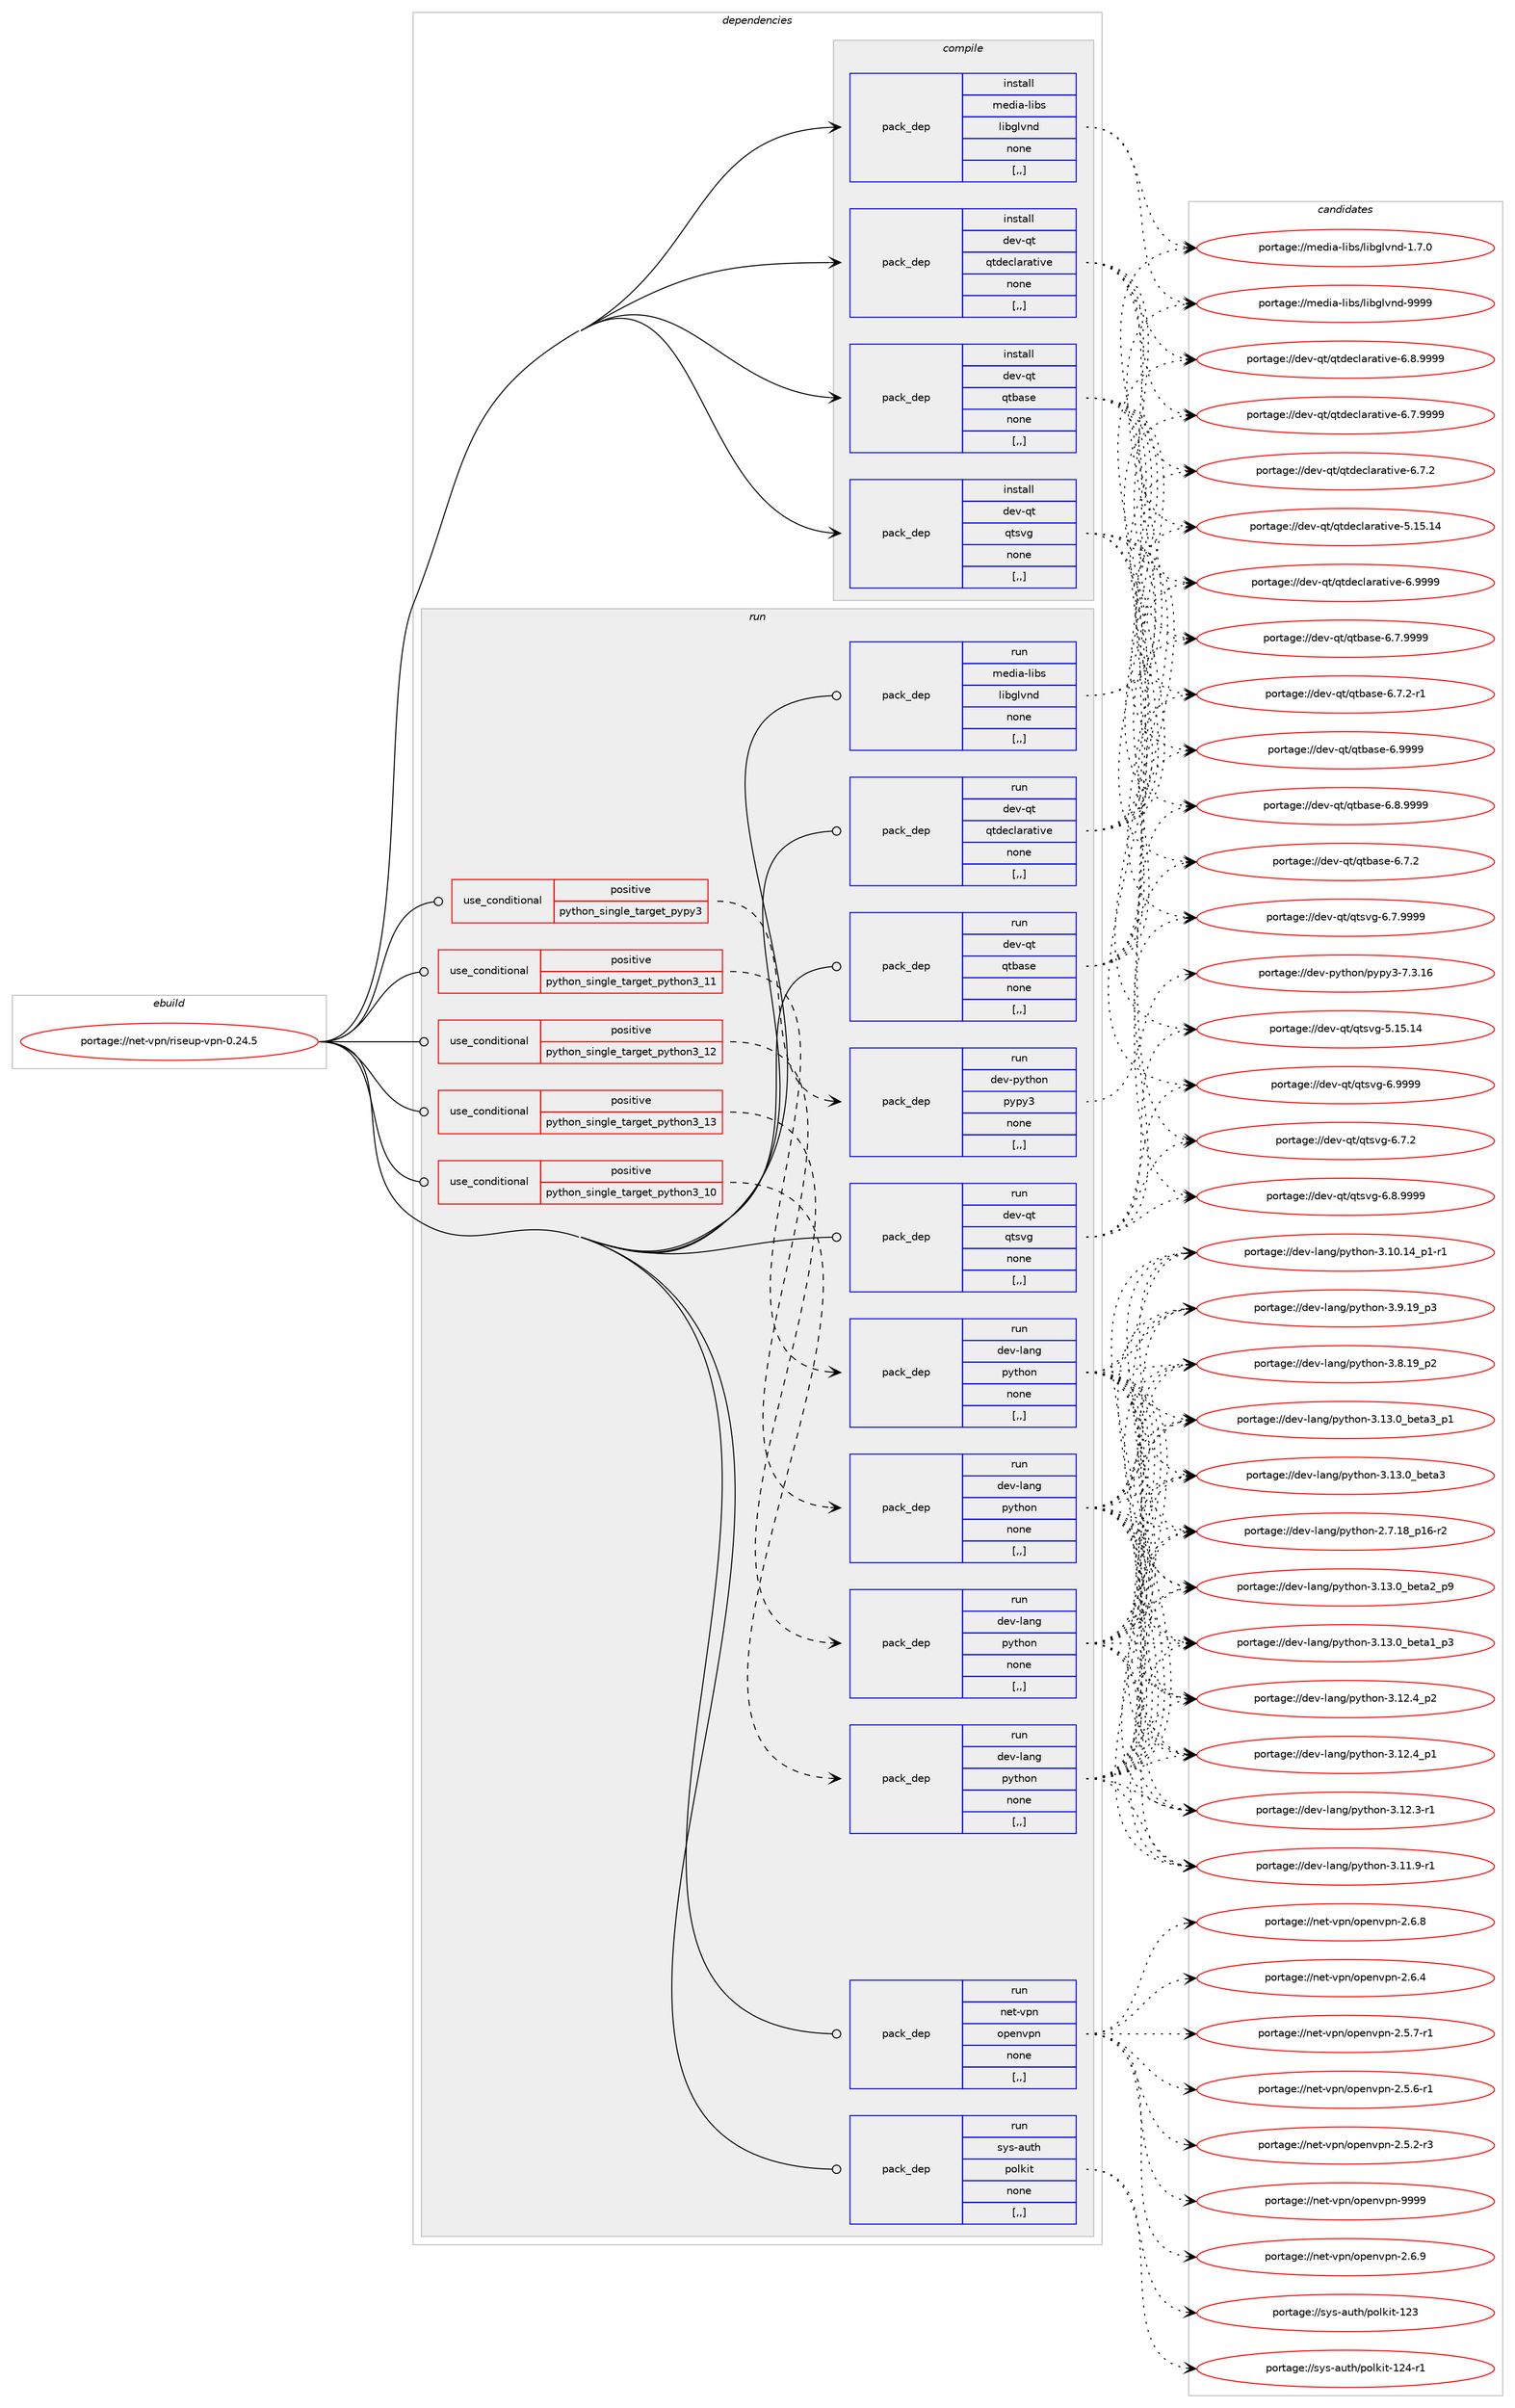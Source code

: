digraph prolog {

# *************
# Graph options
# *************

newrank=true;
concentrate=true;
compound=true;
graph [rankdir=LR,fontname=Helvetica,fontsize=10,ranksep=1.5];#, ranksep=2.5, nodesep=0.2];
edge  [arrowhead=vee];
node  [fontname=Helvetica,fontsize=10];

# **********
# The ebuild
# **********

subgraph cluster_leftcol {
color=gray;
label=<<i>ebuild</i>>;
id [label="portage://net-vpn/riseup-vpn-0.24.5", color=red, width=4, href="../net-vpn/riseup-vpn-0.24.5.svg"];
}

# ****************
# The dependencies
# ****************

subgraph cluster_midcol {
color=gray;
label=<<i>dependencies</i>>;
subgraph cluster_compile {
fillcolor="#eeeeee";
style=filled;
label=<<i>compile</i>>;
subgraph pack280435 {
dependency385045 [label=<<TABLE BORDER="0" CELLBORDER="1" CELLSPACING="0" CELLPADDING="4" WIDTH="220"><TR><TD ROWSPAN="6" CELLPADDING="30">pack_dep</TD></TR><TR><TD WIDTH="110">install</TD></TR><TR><TD>dev-qt</TD></TR><TR><TD>qtbase</TD></TR><TR><TD>none</TD></TR><TR><TD>[,,]</TD></TR></TABLE>>, shape=none, color=blue];
}
id:e -> dependency385045:w [weight=20,style="solid",arrowhead="vee"];
subgraph pack280436 {
dependency385046 [label=<<TABLE BORDER="0" CELLBORDER="1" CELLSPACING="0" CELLPADDING="4" WIDTH="220"><TR><TD ROWSPAN="6" CELLPADDING="30">pack_dep</TD></TR><TR><TD WIDTH="110">install</TD></TR><TR><TD>dev-qt</TD></TR><TR><TD>qtdeclarative</TD></TR><TR><TD>none</TD></TR><TR><TD>[,,]</TD></TR></TABLE>>, shape=none, color=blue];
}
id:e -> dependency385046:w [weight=20,style="solid",arrowhead="vee"];
subgraph pack280437 {
dependency385047 [label=<<TABLE BORDER="0" CELLBORDER="1" CELLSPACING="0" CELLPADDING="4" WIDTH="220"><TR><TD ROWSPAN="6" CELLPADDING="30">pack_dep</TD></TR><TR><TD WIDTH="110">install</TD></TR><TR><TD>dev-qt</TD></TR><TR><TD>qtsvg</TD></TR><TR><TD>none</TD></TR><TR><TD>[,,]</TD></TR></TABLE>>, shape=none, color=blue];
}
id:e -> dependency385047:w [weight=20,style="solid",arrowhead="vee"];
subgraph pack280438 {
dependency385048 [label=<<TABLE BORDER="0" CELLBORDER="1" CELLSPACING="0" CELLPADDING="4" WIDTH="220"><TR><TD ROWSPAN="6" CELLPADDING="30">pack_dep</TD></TR><TR><TD WIDTH="110">install</TD></TR><TR><TD>media-libs</TD></TR><TR><TD>libglvnd</TD></TR><TR><TD>none</TD></TR><TR><TD>[,,]</TD></TR></TABLE>>, shape=none, color=blue];
}
id:e -> dependency385048:w [weight=20,style="solid",arrowhead="vee"];
}
subgraph cluster_compileandrun {
fillcolor="#eeeeee";
style=filled;
label=<<i>compile and run</i>>;
}
subgraph cluster_run {
fillcolor="#eeeeee";
style=filled;
label=<<i>run</i>>;
subgraph cond101819 {
dependency385049 [label=<<TABLE BORDER="0" CELLBORDER="1" CELLSPACING="0" CELLPADDING="4"><TR><TD ROWSPAN="3" CELLPADDING="10">use_conditional</TD></TR><TR><TD>positive</TD></TR><TR><TD>python_single_target_pypy3</TD></TR></TABLE>>, shape=none, color=red];
subgraph pack280439 {
dependency385050 [label=<<TABLE BORDER="0" CELLBORDER="1" CELLSPACING="0" CELLPADDING="4" WIDTH="220"><TR><TD ROWSPAN="6" CELLPADDING="30">pack_dep</TD></TR><TR><TD WIDTH="110">run</TD></TR><TR><TD>dev-python</TD></TR><TR><TD>pypy3</TD></TR><TR><TD>none</TD></TR><TR><TD>[,,]</TD></TR></TABLE>>, shape=none, color=blue];
}
dependency385049:e -> dependency385050:w [weight=20,style="dashed",arrowhead="vee"];
}
id:e -> dependency385049:w [weight=20,style="solid",arrowhead="odot"];
subgraph cond101820 {
dependency385051 [label=<<TABLE BORDER="0" CELLBORDER="1" CELLSPACING="0" CELLPADDING="4"><TR><TD ROWSPAN="3" CELLPADDING="10">use_conditional</TD></TR><TR><TD>positive</TD></TR><TR><TD>python_single_target_python3_10</TD></TR></TABLE>>, shape=none, color=red];
subgraph pack280440 {
dependency385052 [label=<<TABLE BORDER="0" CELLBORDER="1" CELLSPACING="0" CELLPADDING="4" WIDTH="220"><TR><TD ROWSPAN="6" CELLPADDING="30">pack_dep</TD></TR><TR><TD WIDTH="110">run</TD></TR><TR><TD>dev-lang</TD></TR><TR><TD>python</TD></TR><TR><TD>none</TD></TR><TR><TD>[,,]</TD></TR></TABLE>>, shape=none, color=blue];
}
dependency385051:e -> dependency385052:w [weight=20,style="dashed",arrowhead="vee"];
}
id:e -> dependency385051:w [weight=20,style="solid",arrowhead="odot"];
subgraph cond101821 {
dependency385053 [label=<<TABLE BORDER="0" CELLBORDER="1" CELLSPACING="0" CELLPADDING="4"><TR><TD ROWSPAN="3" CELLPADDING="10">use_conditional</TD></TR><TR><TD>positive</TD></TR><TR><TD>python_single_target_python3_11</TD></TR></TABLE>>, shape=none, color=red];
subgraph pack280441 {
dependency385054 [label=<<TABLE BORDER="0" CELLBORDER="1" CELLSPACING="0" CELLPADDING="4" WIDTH="220"><TR><TD ROWSPAN="6" CELLPADDING="30">pack_dep</TD></TR><TR><TD WIDTH="110">run</TD></TR><TR><TD>dev-lang</TD></TR><TR><TD>python</TD></TR><TR><TD>none</TD></TR><TR><TD>[,,]</TD></TR></TABLE>>, shape=none, color=blue];
}
dependency385053:e -> dependency385054:w [weight=20,style="dashed",arrowhead="vee"];
}
id:e -> dependency385053:w [weight=20,style="solid",arrowhead="odot"];
subgraph cond101822 {
dependency385055 [label=<<TABLE BORDER="0" CELLBORDER="1" CELLSPACING="0" CELLPADDING="4"><TR><TD ROWSPAN="3" CELLPADDING="10">use_conditional</TD></TR><TR><TD>positive</TD></TR><TR><TD>python_single_target_python3_12</TD></TR></TABLE>>, shape=none, color=red];
subgraph pack280442 {
dependency385056 [label=<<TABLE BORDER="0" CELLBORDER="1" CELLSPACING="0" CELLPADDING="4" WIDTH="220"><TR><TD ROWSPAN="6" CELLPADDING="30">pack_dep</TD></TR><TR><TD WIDTH="110">run</TD></TR><TR><TD>dev-lang</TD></TR><TR><TD>python</TD></TR><TR><TD>none</TD></TR><TR><TD>[,,]</TD></TR></TABLE>>, shape=none, color=blue];
}
dependency385055:e -> dependency385056:w [weight=20,style="dashed",arrowhead="vee"];
}
id:e -> dependency385055:w [weight=20,style="solid",arrowhead="odot"];
subgraph cond101823 {
dependency385057 [label=<<TABLE BORDER="0" CELLBORDER="1" CELLSPACING="0" CELLPADDING="4"><TR><TD ROWSPAN="3" CELLPADDING="10">use_conditional</TD></TR><TR><TD>positive</TD></TR><TR><TD>python_single_target_python3_13</TD></TR></TABLE>>, shape=none, color=red];
subgraph pack280443 {
dependency385058 [label=<<TABLE BORDER="0" CELLBORDER="1" CELLSPACING="0" CELLPADDING="4" WIDTH="220"><TR><TD ROWSPAN="6" CELLPADDING="30">pack_dep</TD></TR><TR><TD WIDTH="110">run</TD></TR><TR><TD>dev-lang</TD></TR><TR><TD>python</TD></TR><TR><TD>none</TD></TR><TR><TD>[,,]</TD></TR></TABLE>>, shape=none, color=blue];
}
dependency385057:e -> dependency385058:w [weight=20,style="dashed",arrowhead="vee"];
}
id:e -> dependency385057:w [weight=20,style="solid",arrowhead="odot"];
subgraph pack280444 {
dependency385059 [label=<<TABLE BORDER="0" CELLBORDER="1" CELLSPACING="0" CELLPADDING="4" WIDTH="220"><TR><TD ROWSPAN="6" CELLPADDING="30">pack_dep</TD></TR><TR><TD WIDTH="110">run</TD></TR><TR><TD>dev-qt</TD></TR><TR><TD>qtbase</TD></TR><TR><TD>none</TD></TR><TR><TD>[,,]</TD></TR></TABLE>>, shape=none, color=blue];
}
id:e -> dependency385059:w [weight=20,style="solid",arrowhead="odot"];
subgraph pack280445 {
dependency385060 [label=<<TABLE BORDER="0" CELLBORDER="1" CELLSPACING="0" CELLPADDING="4" WIDTH="220"><TR><TD ROWSPAN="6" CELLPADDING="30">pack_dep</TD></TR><TR><TD WIDTH="110">run</TD></TR><TR><TD>dev-qt</TD></TR><TR><TD>qtdeclarative</TD></TR><TR><TD>none</TD></TR><TR><TD>[,,]</TD></TR></TABLE>>, shape=none, color=blue];
}
id:e -> dependency385060:w [weight=20,style="solid",arrowhead="odot"];
subgraph pack280446 {
dependency385061 [label=<<TABLE BORDER="0" CELLBORDER="1" CELLSPACING="0" CELLPADDING="4" WIDTH="220"><TR><TD ROWSPAN="6" CELLPADDING="30">pack_dep</TD></TR><TR><TD WIDTH="110">run</TD></TR><TR><TD>dev-qt</TD></TR><TR><TD>qtsvg</TD></TR><TR><TD>none</TD></TR><TR><TD>[,,]</TD></TR></TABLE>>, shape=none, color=blue];
}
id:e -> dependency385061:w [weight=20,style="solid",arrowhead="odot"];
subgraph pack280447 {
dependency385062 [label=<<TABLE BORDER="0" CELLBORDER="1" CELLSPACING="0" CELLPADDING="4" WIDTH="220"><TR><TD ROWSPAN="6" CELLPADDING="30">pack_dep</TD></TR><TR><TD WIDTH="110">run</TD></TR><TR><TD>media-libs</TD></TR><TR><TD>libglvnd</TD></TR><TR><TD>none</TD></TR><TR><TD>[,,]</TD></TR></TABLE>>, shape=none, color=blue];
}
id:e -> dependency385062:w [weight=20,style="solid",arrowhead="odot"];
subgraph pack280448 {
dependency385063 [label=<<TABLE BORDER="0" CELLBORDER="1" CELLSPACING="0" CELLPADDING="4" WIDTH="220"><TR><TD ROWSPAN="6" CELLPADDING="30">pack_dep</TD></TR><TR><TD WIDTH="110">run</TD></TR><TR><TD>net-vpn</TD></TR><TR><TD>openvpn</TD></TR><TR><TD>none</TD></TR><TR><TD>[,,]</TD></TR></TABLE>>, shape=none, color=blue];
}
id:e -> dependency385063:w [weight=20,style="solid",arrowhead="odot"];
subgraph pack280449 {
dependency385064 [label=<<TABLE BORDER="0" CELLBORDER="1" CELLSPACING="0" CELLPADDING="4" WIDTH="220"><TR><TD ROWSPAN="6" CELLPADDING="30">pack_dep</TD></TR><TR><TD WIDTH="110">run</TD></TR><TR><TD>sys-auth</TD></TR><TR><TD>polkit</TD></TR><TR><TD>none</TD></TR><TR><TD>[,,]</TD></TR></TABLE>>, shape=none, color=blue];
}
id:e -> dependency385064:w [weight=20,style="solid",arrowhead="odot"];
}
}

# **************
# The candidates
# **************

subgraph cluster_choices {
rank=same;
color=gray;
label=<<i>candidates</i>>;

subgraph choice280435 {
color=black;
nodesep=1;
choice1001011184511311647113116989711510145544657575757 [label="portage://dev-qt/qtbase-6.9999", color=red, width=4,href="../dev-qt/qtbase-6.9999.svg"];
choice10010111845113116471131169897115101455446564657575757 [label="portage://dev-qt/qtbase-6.8.9999", color=red, width=4,href="../dev-qt/qtbase-6.8.9999.svg"];
choice10010111845113116471131169897115101455446554657575757 [label="portage://dev-qt/qtbase-6.7.9999", color=red, width=4,href="../dev-qt/qtbase-6.7.9999.svg"];
choice100101118451131164711311698971151014554465546504511449 [label="portage://dev-qt/qtbase-6.7.2-r1", color=red, width=4,href="../dev-qt/qtbase-6.7.2-r1.svg"];
choice10010111845113116471131169897115101455446554650 [label="portage://dev-qt/qtbase-6.7.2", color=red, width=4,href="../dev-qt/qtbase-6.7.2.svg"];
dependency385045:e -> choice1001011184511311647113116989711510145544657575757:w [style=dotted,weight="100"];
dependency385045:e -> choice10010111845113116471131169897115101455446564657575757:w [style=dotted,weight="100"];
dependency385045:e -> choice10010111845113116471131169897115101455446554657575757:w [style=dotted,weight="100"];
dependency385045:e -> choice100101118451131164711311698971151014554465546504511449:w [style=dotted,weight="100"];
dependency385045:e -> choice10010111845113116471131169897115101455446554650:w [style=dotted,weight="100"];
}
subgraph choice280436 {
color=black;
nodesep=1;
choice100101118451131164711311610010199108971149711610511810145544657575757 [label="portage://dev-qt/qtdeclarative-6.9999", color=red, width=4,href="../dev-qt/qtdeclarative-6.9999.svg"];
choice1001011184511311647113116100101991089711497116105118101455446564657575757 [label="portage://dev-qt/qtdeclarative-6.8.9999", color=red, width=4,href="../dev-qt/qtdeclarative-6.8.9999.svg"];
choice1001011184511311647113116100101991089711497116105118101455446554657575757 [label="portage://dev-qt/qtdeclarative-6.7.9999", color=red, width=4,href="../dev-qt/qtdeclarative-6.7.9999.svg"];
choice1001011184511311647113116100101991089711497116105118101455446554650 [label="portage://dev-qt/qtdeclarative-6.7.2", color=red, width=4,href="../dev-qt/qtdeclarative-6.7.2.svg"];
choice10010111845113116471131161001019910897114971161051181014553464953464952 [label="portage://dev-qt/qtdeclarative-5.15.14", color=red, width=4,href="../dev-qt/qtdeclarative-5.15.14.svg"];
dependency385046:e -> choice100101118451131164711311610010199108971149711610511810145544657575757:w [style=dotted,weight="100"];
dependency385046:e -> choice1001011184511311647113116100101991089711497116105118101455446564657575757:w [style=dotted,weight="100"];
dependency385046:e -> choice1001011184511311647113116100101991089711497116105118101455446554657575757:w [style=dotted,weight="100"];
dependency385046:e -> choice1001011184511311647113116100101991089711497116105118101455446554650:w [style=dotted,weight="100"];
dependency385046:e -> choice10010111845113116471131161001019910897114971161051181014553464953464952:w [style=dotted,weight="100"];
}
subgraph choice280437 {
color=black;
nodesep=1;
choice100101118451131164711311611511810345544657575757 [label="portage://dev-qt/qtsvg-6.9999", color=red, width=4,href="../dev-qt/qtsvg-6.9999.svg"];
choice1001011184511311647113116115118103455446564657575757 [label="portage://dev-qt/qtsvg-6.8.9999", color=red, width=4,href="../dev-qt/qtsvg-6.8.9999.svg"];
choice1001011184511311647113116115118103455446554657575757 [label="portage://dev-qt/qtsvg-6.7.9999", color=red, width=4,href="../dev-qt/qtsvg-6.7.9999.svg"];
choice1001011184511311647113116115118103455446554650 [label="portage://dev-qt/qtsvg-6.7.2", color=red, width=4,href="../dev-qt/qtsvg-6.7.2.svg"];
choice10010111845113116471131161151181034553464953464952 [label="portage://dev-qt/qtsvg-5.15.14", color=red, width=4,href="../dev-qt/qtsvg-5.15.14.svg"];
dependency385047:e -> choice100101118451131164711311611511810345544657575757:w [style=dotted,weight="100"];
dependency385047:e -> choice1001011184511311647113116115118103455446564657575757:w [style=dotted,weight="100"];
dependency385047:e -> choice1001011184511311647113116115118103455446554657575757:w [style=dotted,weight="100"];
dependency385047:e -> choice1001011184511311647113116115118103455446554650:w [style=dotted,weight="100"];
dependency385047:e -> choice10010111845113116471131161151181034553464953464952:w [style=dotted,weight="100"];
}
subgraph choice280438 {
color=black;
nodesep=1;
choice10910110010597451081059811547108105981031081181101004557575757 [label="portage://media-libs/libglvnd-9999", color=red, width=4,href="../media-libs/libglvnd-9999.svg"];
choice1091011001059745108105981154710810598103108118110100454946554648 [label="portage://media-libs/libglvnd-1.7.0", color=red, width=4,href="../media-libs/libglvnd-1.7.0.svg"];
dependency385048:e -> choice10910110010597451081059811547108105981031081181101004557575757:w [style=dotted,weight="100"];
dependency385048:e -> choice1091011001059745108105981154710810598103108118110100454946554648:w [style=dotted,weight="100"];
}
subgraph choice280439 {
color=black;
nodesep=1;
choice10010111845112121116104111110471121211121215145554651464954 [label="portage://dev-python/pypy3-7.3.16", color=red, width=4,href="../dev-python/pypy3-7.3.16.svg"];
dependency385050:e -> choice10010111845112121116104111110471121211121215145554651464954:w [style=dotted,weight="100"];
}
subgraph choice280440 {
color=black;
nodesep=1;
choice10010111845108971101034711212111610411111045514649514648959810111697519511249 [label="portage://dev-lang/python-3.13.0_beta3_p1", color=red, width=4,href="../dev-lang/python-3.13.0_beta3_p1.svg"];
choice1001011184510897110103471121211161041111104551464951464895981011169751 [label="portage://dev-lang/python-3.13.0_beta3", color=red, width=4,href="../dev-lang/python-3.13.0_beta3.svg"];
choice10010111845108971101034711212111610411111045514649514648959810111697509511257 [label="portage://dev-lang/python-3.13.0_beta2_p9", color=red, width=4,href="../dev-lang/python-3.13.0_beta2_p9.svg"];
choice10010111845108971101034711212111610411111045514649514648959810111697499511251 [label="portage://dev-lang/python-3.13.0_beta1_p3", color=red, width=4,href="../dev-lang/python-3.13.0_beta1_p3.svg"];
choice100101118451089711010347112121116104111110455146495046529511250 [label="portage://dev-lang/python-3.12.4_p2", color=red, width=4,href="../dev-lang/python-3.12.4_p2.svg"];
choice100101118451089711010347112121116104111110455146495046529511249 [label="portage://dev-lang/python-3.12.4_p1", color=red, width=4,href="../dev-lang/python-3.12.4_p1.svg"];
choice100101118451089711010347112121116104111110455146495046514511449 [label="portage://dev-lang/python-3.12.3-r1", color=red, width=4,href="../dev-lang/python-3.12.3-r1.svg"];
choice100101118451089711010347112121116104111110455146494946574511449 [label="portage://dev-lang/python-3.11.9-r1", color=red, width=4,href="../dev-lang/python-3.11.9-r1.svg"];
choice100101118451089711010347112121116104111110455146494846495295112494511449 [label="portage://dev-lang/python-3.10.14_p1-r1", color=red, width=4,href="../dev-lang/python-3.10.14_p1-r1.svg"];
choice100101118451089711010347112121116104111110455146574649579511251 [label="portage://dev-lang/python-3.9.19_p3", color=red, width=4,href="../dev-lang/python-3.9.19_p3.svg"];
choice100101118451089711010347112121116104111110455146564649579511250 [label="portage://dev-lang/python-3.8.19_p2", color=red, width=4,href="../dev-lang/python-3.8.19_p2.svg"];
choice100101118451089711010347112121116104111110455046554649569511249544511450 [label="portage://dev-lang/python-2.7.18_p16-r2", color=red, width=4,href="../dev-lang/python-2.7.18_p16-r2.svg"];
dependency385052:e -> choice10010111845108971101034711212111610411111045514649514648959810111697519511249:w [style=dotted,weight="100"];
dependency385052:e -> choice1001011184510897110103471121211161041111104551464951464895981011169751:w [style=dotted,weight="100"];
dependency385052:e -> choice10010111845108971101034711212111610411111045514649514648959810111697509511257:w [style=dotted,weight="100"];
dependency385052:e -> choice10010111845108971101034711212111610411111045514649514648959810111697499511251:w [style=dotted,weight="100"];
dependency385052:e -> choice100101118451089711010347112121116104111110455146495046529511250:w [style=dotted,weight="100"];
dependency385052:e -> choice100101118451089711010347112121116104111110455146495046529511249:w [style=dotted,weight="100"];
dependency385052:e -> choice100101118451089711010347112121116104111110455146495046514511449:w [style=dotted,weight="100"];
dependency385052:e -> choice100101118451089711010347112121116104111110455146494946574511449:w [style=dotted,weight="100"];
dependency385052:e -> choice100101118451089711010347112121116104111110455146494846495295112494511449:w [style=dotted,weight="100"];
dependency385052:e -> choice100101118451089711010347112121116104111110455146574649579511251:w [style=dotted,weight="100"];
dependency385052:e -> choice100101118451089711010347112121116104111110455146564649579511250:w [style=dotted,weight="100"];
dependency385052:e -> choice100101118451089711010347112121116104111110455046554649569511249544511450:w [style=dotted,weight="100"];
}
subgraph choice280441 {
color=black;
nodesep=1;
choice10010111845108971101034711212111610411111045514649514648959810111697519511249 [label="portage://dev-lang/python-3.13.0_beta3_p1", color=red, width=4,href="../dev-lang/python-3.13.0_beta3_p1.svg"];
choice1001011184510897110103471121211161041111104551464951464895981011169751 [label="portage://dev-lang/python-3.13.0_beta3", color=red, width=4,href="../dev-lang/python-3.13.0_beta3.svg"];
choice10010111845108971101034711212111610411111045514649514648959810111697509511257 [label="portage://dev-lang/python-3.13.0_beta2_p9", color=red, width=4,href="../dev-lang/python-3.13.0_beta2_p9.svg"];
choice10010111845108971101034711212111610411111045514649514648959810111697499511251 [label="portage://dev-lang/python-3.13.0_beta1_p3", color=red, width=4,href="../dev-lang/python-3.13.0_beta1_p3.svg"];
choice100101118451089711010347112121116104111110455146495046529511250 [label="portage://dev-lang/python-3.12.4_p2", color=red, width=4,href="../dev-lang/python-3.12.4_p2.svg"];
choice100101118451089711010347112121116104111110455146495046529511249 [label="portage://dev-lang/python-3.12.4_p1", color=red, width=4,href="../dev-lang/python-3.12.4_p1.svg"];
choice100101118451089711010347112121116104111110455146495046514511449 [label="portage://dev-lang/python-3.12.3-r1", color=red, width=4,href="../dev-lang/python-3.12.3-r1.svg"];
choice100101118451089711010347112121116104111110455146494946574511449 [label="portage://dev-lang/python-3.11.9-r1", color=red, width=4,href="../dev-lang/python-3.11.9-r1.svg"];
choice100101118451089711010347112121116104111110455146494846495295112494511449 [label="portage://dev-lang/python-3.10.14_p1-r1", color=red, width=4,href="../dev-lang/python-3.10.14_p1-r1.svg"];
choice100101118451089711010347112121116104111110455146574649579511251 [label="portage://dev-lang/python-3.9.19_p3", color=red, width=4,href="../dev-lang/python-3.9.19_p3.svg"];
choice100101118451089711010347112121116104111110455146564649579511250 [label="portage://dev-lang/python-3.8.19_p2", color=red, width=4,href="../dev-lang/python-3.8.19_p2.svg"];
choice100101118451089711010347112121116104111110455046554649569511249544511450 [label="portage://dev-lang/python-2.7.18_p16-r2", color=red, width=4,href="../dev-lang/python-2.7.18_p16-r2.svg"];
dependency385054:e -> choice10010111845108971101034711212111610411111045514649514648959810111697519511249:w [style=dotted,weight="100"];
dependency385054:e -> choice1001011184510897110103471121211161041111104551464951464895981011169751:w [style=dotted,weight="100"];
dependency385054:e -> choice10010111845108971101034711212111610411111045514649514648959810111697509511257:w [style=dotted,weight="100"];
dependency385054:e -> choice10010111845108971101034711212111610411111045514649514648959810111697499511251:w [style=dotted,weight="100"];
dependency385054:e -> choice100101118451089711010347112121116104111110455146495046529511250:w [style=dotted,weight="100"];
dependency385054:e -> choice100101118451089711010347112121116104111110455146495046529511249:w [style=dotted,weight="100"];
dependency385054:e -> choice100101118451089711010347112121116104111110455146495046514511449:w [style=dotted,weight="100"];
dependency385054:e -> choice100101118451089711010347112121116104111110455146494946574511449:w [style=dotted,weight="100"];
dependency385054:e -> choice100101118451089711010347112121116104111110455146494846495295112494511449:w [style=dotted,weight="100"];
dependency385054:e -> choice100101118451089711010347112121116104111110455146574649579511251:w [style=dotted,weight="100"];
dependency385054:e -> choice100101118451089711010347112121116104111110455146564649579511250:w [style=dotted,weight="100"];
dependency385054:e -> choice100101118451089711010347112121116104111110455046554649569511249544511450:w [style=dotted,weight="100"];
}
subgraph choice280442 {
color=black;
nodesep=1;
choice10010111845108971101034711212111610411111045514649514648959810111697519511249 [label="portage://dev-lang/python-3.13.0_beta3_p1", color=red, width=4,href="../dev-lang/python-3.13.0_beta3_p1.svg"];
choice1001011184510897110103471121211161041111104551464951464895981011169751 [label="portage://dev-lang/python-3.13.0_beta3", color=red, width=4,href="../dev-lang/python-3.13.0_beta3.svg"];
choice10010111845108971101034711212111610411111045514649514648959810111697509511257 [label="portage://dev-lang/python-3.13.0_beta2_p9", color=red, width=4,href="../dev-lang/python-3.13.0_beta2_p9.svg"];
choice10010111845108971101034711212111610411111045514649514648959810111697499511251 [label="portage://dev-lang/python-3.13.0_beta1_p3", color=red, width=4,href="../dev-lang/python-3.13.0_beta1_p3.svg"];
choice100101118451089711010347112121116104111110455146495046529511250 [label="portage://dev-lang/python-3.12.4_p2", color=red, width=4,href="../dev-lang/python-3.12.4_p2.svg"];
choice100101118451089711010347112121116104111110455146495046529511249 [label="portage://dev-lang/python-3.12.4_p1", color=red, width=4,href="../dev-lang/python-3.12.4_p1.svg"];
choice100101118451089711010347112121116104111110455146495046514511449 [label="portage://dev-lang/python-3.12.3-r1", color=red, width=4,href="../dev-lang/python-3.12.3-r1.svg"];
choice100101118451089711010347112121116104111110455146494946574511449 [label="portage://dev-lang/python-3.11.9-r1", color=red, width=4,href="../dev-lang/python-3.11.9-r1.svg"];
choice100101118451089711010347112121116104111110455146494846495295112494511449 [label="portage://dev-lang/python-3.10.14_p1-r1", color=red, width=4,href="../dev-lang/python-3.10.14_p1-r1.svg"];
choice100101118451089711010347112121116104111110455146574649579511251 [label="portage://dev-lang/python-3.9.19_p3", color=red, width=4,href="../dev-lang/python-3.9.19_p3.svg"];
choice100101118451089711010347112121116104111110455146564649579511250 [label="portage://dev-lang/python-3.8.19_p2", color=red, width=4,href="../dev-lang/python-3.8.19_p2.svg"];
choice100101118451089711010347112121116104111110455046554649569511249544511450 [label="portage://dev-lang/python-2.7.18_p16-r2", color=red, width=4,href="../dev-lang/python-2.7.18_p16-r2.svg"];
dependency385056:e -> choice10010111845108971101034711212111610411111045514649514648959810111697519511249:w [style=dotted,weight="100"];
dependency385056:e -> choice1001011184510897110103471121211161041111104551464951464895981011169751:w [style=dotted,weight="100"];
dependency385056:e -> choice10010111845108971101034711212111610411111045514649514648959810111697509511257:w [style=dotted,weight="100"];
dependency385056:e -> choice10010111845108971101034711212111610411111045514649514648959810111697499511251:w [style=dotted,weight="100"];
dependency385056:e -> choice100101118451089711010347112121116104111110455146495046529511250:w [style=dotted,weight="100"];
dependency385056:e -> choice100101118451089711010347112121116104111110455146495046529511249:w [style=dotted,weight="100"];
dependency385056:e -> choice100101118451089711010347112121116104111110455146495046514511449:w [style=dotted,weight="100"];
dependency385056:e -> choice100101118451089711010347112121116104111110455146494946574511449:w [style=dotted,weight="100"];
dependency385056:e -> choice100101118451089711010347112121116104111110455146494846495295112494511449:w [style=dotted,weight="100"];
dependency385056:e -> choice100101118451089711010347112121116104111110455146574649579511251:w [style=dotted,weight="100"];
dependency385056:e -> choice100101118451089711010347112121116104111110455146564649579511250:w [style=dotted,weight="100"];
dependency385056:e -> choice100101118451089711010347112121116104111110455046554649569511249544511450:w [style=dotted,weight="100"];
}
subgraph choice280443 {
color=black;
nodesep=1;
choice10010111845108971101034711212111610411111045514649514648959810111697519511249 [label="portage://dev-lang/python-3.13.0_beta3_p1", color=red, width=4,href="../dev-lang/python-3.13.0_beta3_p1.svg"];
choice1001011184510897110103471121211161041111104551464951464895981011169751 [label="portage://dev-lang/python-3.13.0_beta3", color=red, width=4,href="../dev-lang/python-3.13.0_beta3.svg"];
choice10010111845108971101034711212111610411111045514649514648959810111697509511257 [label="portage://dev-lang/python-3.13.0_beta2_p9", color=red, width=4,href="../dev-lang/python-3.13.0_beta2_p9.svg"];
choice10010111845108971101034711212111610411111045514649514648959810111697499511251 [label="portage://dev-lang/python-3.13.0_beta1_p3", color=red, width=4,href="../dev-lang/python-3.13.0_beta1_p3.svg"];
choice100101118451089711010347112121116104111110455146495046529511250 [label="portage://dev-lang/python-3.12.4_p2", color=red, width=4,href="../dev-lang/python-3.12.4_p2.svg"];
choice100101118451089711010347112121116104111110455146495046529511249 [label="portage://dev-lang/python-3.12.4_p1", color=red, width=4,href="../dev-lang/python-3.12.4_p1.svg"];
choice100101118451089711010347112121116104111110455146495046514511449 [label="portage://dev-lang/python-3.12.3-r1", color=red, width=4,href="../dev-lang/python-3.12.3-r1.svg"];
choice100101118451089711010347112121116104111110455146494946574511449 [label="portage://dev-lang/python-3.11.9-r1", color=red, width=4,href="../dev-lang/python-3.11.9-r1.svg"];
choice100101118451089711010347112121116104111110455146494846495295112494511449 [label="portage://dev-lang/python-3.10.14_p1-r1", color=red, width=4,href="../dev-lang/python-3.10.14_p1-r1.svg"];
choice100101118451089711010347112121116104111110455146574649579511251 [label="portage://dev-lang/python-3.9.19_p3", color=red, width=4,href="../dev-lang/python-3.9.19_p3.svg"];
choice100101118451089711010347112121116104111110455146564649579511250 [label="portage://dev-lang/python-3.8.19_p2", color=red, width=4,href="../dev-lang/python-3.8.19_p2.svg"];
choice100101118451089711010347112121116104111110455046554649569511249544511450 [label="portage://dev-lang/python-2.7.18_p16-r2", color=red, width=4,href="../dev-lang/python-2.7.18_p16-r2.svg"];
dependency385058:e -> choice10010111845108971101034711212111610411111045514649514648959810111697519511249:w [style=dotted,weight="100"];
dependency385058:e -> choice1001011184510897110103471121211161041111104551464951464895981011169751:w [style=dotted,weight="100"];
dependency385058:e -> choice10010111845108971101034711212111610411111045514649514648959810111697509511257:w [style=dotted,weight="100"];
dependency385058:e -> choice10010111845108971101034711212111610411111045514649514648959810111697499511251:w [style=dotted,weight="100"];
dependency385058:e -> choice100101118451089711010347112121116104111110455146495046529511250:w [style=dotted,weight="100"];
dependency385058:e -> choice100101118451089711010347112121116104111110455146495046529511249:w [style=dotted,weight="100"];
dependency385058:e -> choice100101118451089711010347112121116104111110455146495046514511449:w [style=dotted,weight="100"];
dependency385058:e -> choice100101118451089711010347112121116104111110455146494946574511449:w [style=dotted,weight="100"];
dependency385058:e -> choice100101118451089711010347112121116104111110455146494846495295112494511449:w [style=dotted,weight="100"];
dependency385058:e -> choice100101118451089711010347112121116104111110455146574649579511251:w [style=dotted,weight="100"];
dependency385058:e -> choice100101118451089711010347112121116104111110455146564649579511250:w [style=dotted,weight="100"];
dependency385058:e -> choice100101118451089711010347112121116104111110455046554649569511249544511450:w [style=dotted,weight="100"];
}
subgraph choice280444 {
color=black;
nodesep=1;
choice1001011184511311647113116989711510145544657575757 [label="portage://dev-qt/qtbase-6.9999", color=red, width=4,href="../dev-qt/qtbase-6.9999.svg"];
choice10010111845113116471131169897115101455446564657575757 [label="portage://dev-qt/qtbase-6.8.9999", color=red, width=4,href="../dev-qt/qtbase-6.8.9999.svg"];
choice10010111845113116471131169897115101455446554657575757 [label="portage://dev-qt/qtbase-6.7.9999", color=red, width=4,href="../dev-qt/qtbase-6.7.9999.svg"];
choice100101118451131164711311698971151014554465546504511449 [label="portage://dev-qt/qtbase-6.7.2-r1", color=red, width=4,href="../dev-qt/qtbase-6.7.2-r1.svg"];
choice10010111845113116471131169897115101455446554650 [label="portage://dev-qt/qtbase-6.7.2", color=red, width=4,href="../dev-qt/qtbase-6.7.2.svg"];
dependency385059:e -> choice1001011184511311647113116989711510145544657575757:w [style=dotted,weight="100"];
dependency385059:e -> choice10010111845113116471131169897115101455446564657575757:w [style=dotted,weight="100"];
dependency385059:e -> choice10010111845113116471131169897115101455446554657575757:w [style=dotted,weight="100"];
dependency385059:e -> choice100101118451131164711311698971151014554465546504511449:w [style=dotted,weight="100"];
dependency385059:e -> choice10010111845113116471131169897115101455446554650:w [style=dotted,weight="100"];
}
subgraph choice280445 {
color=black;
nodesep=1;
choice100101118451131164711311610010199108971149711610511810145544657575757 [label="portage://dev-qt/qtdeclarative-6.9999", color=red, width=4,href="../dev-qt/qtdeclarative-6.9999.svg"];
choice1001011184511311647113116100101991089711497116105118101455446564657575757 [label="portage://dev-qt/qtdeclarative-6.8.9999", color=red, width=4,href="../dev-qt/qtdeclarative-6.8.9999.svg"];
choice1001011184511311647113116100101991089711497116105118101455446554657575757 [label="portage://dev-qt/qtdeclarative-6.7.9999", color=red, width=4,href="../dev-qt/qtdeclarative-6.7.9999.svg"];
choice1001011184511311647113116100101991089711497116105118101455446554650 [label="portage://dev-qt/qtdeclarative-6.7.2", color=red, width=4,href="../dev-qt/qtdeclarative-6.7.2.svg"];
choice10010111845113116471131161001019910897114971161051181014553464953464952 [label="portage://dev-qt/qtdeclarative-5.15.14", color=red, width=4,href="../dev-qt/qtdeclarative-5.15.14.svg"];
dependency385060:e -> choice100101118451131164711311610010199108971149711610511810145544657575757:w [style=dotted,weight="100"];
dependency385060:e -> choice1001011184511311647113116100101991089711497116105118101455446564657575757:w [style=dotted,weight="100"];
dependency385060:e -> choice1001011184511311647113116100101991089711497116105118101455446554657575757:w [style=dotted,weight="100"];
dependency385060:e -> choice1001011184511311647113116100101991089711497116105118101455446554650:w [style=dotted,weight="100"];
dependency385060:e -> choice10010111845113116471131161001019910897114971161051181014553464953464952:w [style=dotted,weight="100"];
}
subgraph choice280446 {
color=black;
nodesep=1;
choice100101118451131164711311611511810345544657575757 [label="portage://dev-qt/qtsvg-6.9999", color=red, width=4,href="../dev-qt/qtsvg-6.9999.svg"];
choice1001011184511311647113116115118103455446564657575757 [label="portage://dev-qt/qtsvg-6.8.9999", color=red, width=4,href="../dev-qt/qtsvg-6.8.9999.svg"];
choice1001011184511311647113116115118103455446554657575757 [label="portage://dev-qt/qtsvg-6.7.9999", color=red, width=4,href="../dev-qt/qtsvg-6.7.9999.svg"];
choice1001011184511311647113116115118103455446554650 [label="portage://dev-qt/qtsvg-6.7.2", color=red, width=4,href="../dev-qt/qtsvg-6.7.2.svg"];
choice10010111845113116471131161151181034553464953464952 [label="portage://dev-qt/qtsvg-5.15.14", color=red, width=4,href="../dev-qt/qtsvg-5.15.14.svg"];
dependency385061:e -> choice100101118451131164711311611511810345544657575757:w [style=dotted,weight="100"];
dependency385061:e -> choice1001011184511311647113116115118103455446564657575757:w [style=dotted,weight="100"];
dependency385061:e -> choice1001011184511311647113116115118103455446554657575757:w [style=dotted,weight="100"];
dependency385061:e -> choice1001011184511311647113116115118103455446554650:w [style=dotted,weight="100"];
dependency385061:e -> choice10010111845113116471131161151181034553464953464952:w [style=dotted,weight="100"];
}
subgraph choice280447 {
color=black;
nodesep=1;
choice10910110010597451081059811547108105981031081181101004557575757 [label="portage://media-libs/libglvnd-9999", color=red, width=4,href="../media-libs/libglvnd-9999.svg"];
choice1091011001059745108105981154710810598103108118110100454946554648 [label="portage://media-libs/libglvnd-1.7.0", color=red, width=4,href="../media-libs/libglvnd-1.7.0.svg"];
dependency385062:e -> choice10910110010597451081059811547108105981031081181101004557575757:w [style=dotted,weight="100"];
dependency385062:e -> choice1091011001059745108105981154710810598103108118110100454946554648:w [style=dotted,weight="100"];
}
subgraph choice280448 {
color=black;
nodesep=1;
choice11010111645118112110471111121011101181121104557575757 [label="portage://net-vpn/openvpn-9999", color=red, width=4,href="../net-vpn/openvpn-9999.svg"];
choice1101011164511811211047111112101110118112110455046544657 [label="portage://net-vpn/openvpn-2.6.9", color=red, width=4,href="../net-vpn/openvpn-2.6.9.svg"];
choice1101011164511811211047111112101110118112110455046544656 [label="portage://net-vpn/openvpn-2.6.8", color=red, width=4,href="../net-vpn/openvpn-2.6.8.svg"];
choice1101011164511811211047111112101110118112110455046544652 [label="portage://net-vpn/openvpn-2.6.4", color=red, width=4,href="../net-vpn/openvpn-2.6.4.svg"];
choice11010111645118112110471111121011101181121104550465346554511449 [label="portage://net-vpn/openvpn-2.5.7-r1", color=red, width=4,href="../net-vpn/openvpn-2.5.7-r1.svg"];
choice11010111645118112110471111121011101181121104550465346544511449 [label="portage://net-vpn/openvpn-2.5.6-r1", color=red, width=4,href="../net-vpn/openvpn-2.5.6-r1.svg"];
choice11010111645118112110471111121011101181121104550465346504511451 [label="portage://net-vpn/openvpn-2.5.2-r3", color=red, width=4,href="../net-vpn/openvpn-2.5.2-r3.svg"];
dependency385063:e -> choice11010111645118112110471111121011101181121104557575757:w [style=dotted,weight="100"];
dependency385063:e -> choice1101011164511811211047111112101110118112110455046544657:w [style=dotted,weight="100"];
dependency385063:e -> choice1101011164511811211047111112101110118112110455046544656:w [style=dotted,weight="100"];
dependency385063:e -> choice1101011164511811211047111112101110118112110455046544652:w [style=dotted,weight="100"];
dependency385063:e -> choice11010111645118112110471111121011101181121104550465346554511449:w [style=dotted,weight="100"];
dependency385063:e -> choice11010111645118112110471111121011101181121104550465346544511449:w [style=dotted,weight="100"];
dependency385063:e -> choice11010111645118112110471111121011101181121104550465346504511451:w [style=dotted,weight="100"];
}
subgraph choice280449 {
color=black;
nodesep=1;
choice115121115459711711610447112111108107105116454950524511449 [label="portage://sys-auth/polkit-124-r1", color=red, width=4,href="../sys-auth/polkit-124-r1.svg"];
choice11512111545971171161044711211110810710511645495051 [label="portage://sys-auth/polkit-123", color=red, width=4,href="../sys-auth/polkit-123.svg"];
dependency385064:e -> choice115121115459711711610447112111108107105116454950524511449:w [style=dotted,weight="100"];
dependency385064:e -> choice11512111545971171161044711211110810710511645495051:w [style=dotted,weight="100"];
}
}

}

